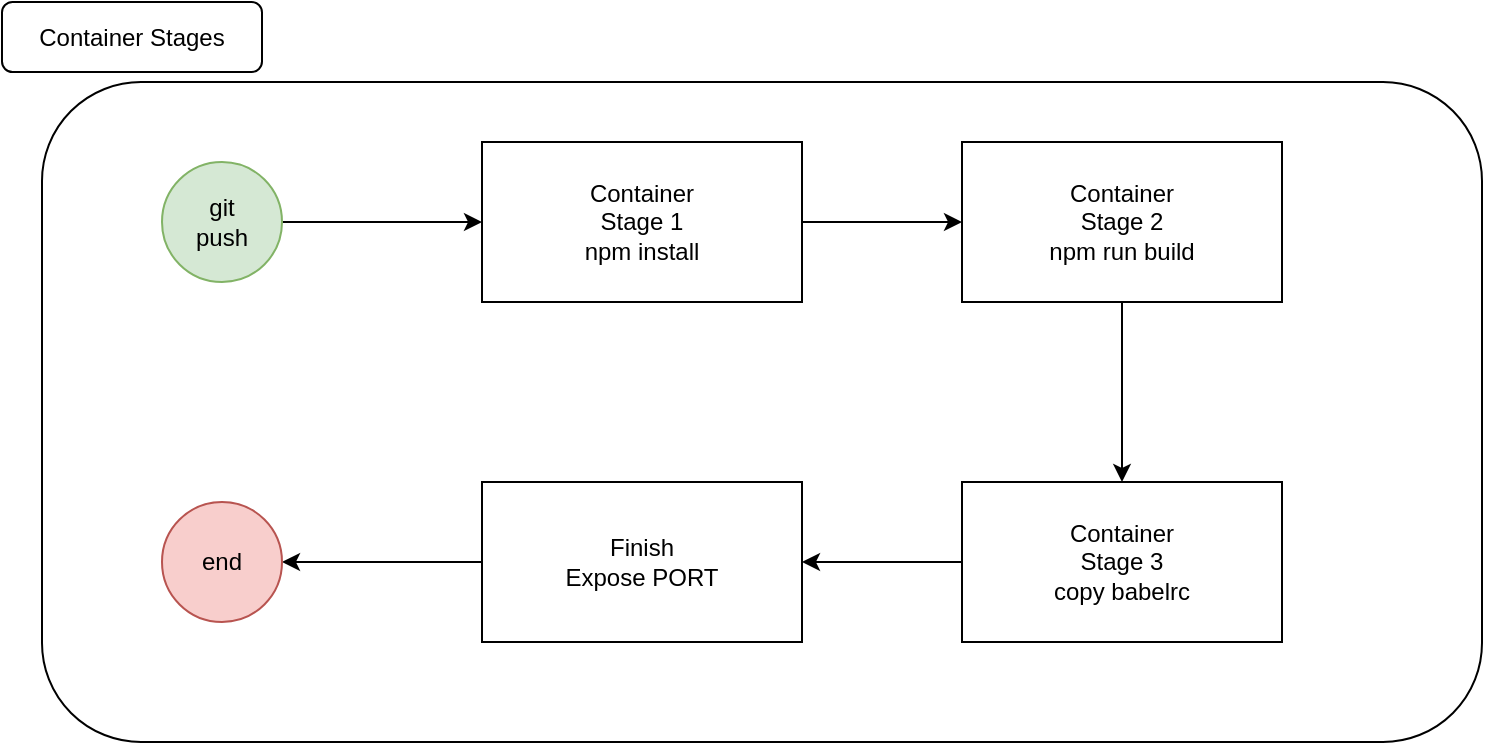<mxfile version="20.3.2" type="device"><diagram id="gGfW0oeGdKrw4i5rL3P3" name="Image Build"><mxGraphModel dx="939" dy="661" grid="1" gridSize="10" guides="1" tooltips="1" connect="1" arrows="1" fold="1" page="1" pageScale="1" pageWidth="827" pageHeight="1169" math="0" shadow="0"><root><mxCell id="0"/><mxCell id="1" parent="0"/><mxCell id="XP4AStPOrG52yGOQsadP-15" value="" style="rounded=1;whiteSpace=wrap;html=1;" parent="1" vertex="1"><mxGeometry x="40" y="10" width="130" height="35" as="geometry"/></mxCell><mxCell id="XP4AStPOrG52yGOQsadP-13" value="" style="rounded=1;whiteSpace=wrap;html=1;" parent="1" vertex="1"><mxGeometry x="60" y="50" width="720" height="330" as="geometry"/></mxCell><mxCell id="XP4AStPOrG52yGOQsadP-2" value="" style="edgeStyle=orthogonalEdgeStyle;rounded=0;orthogonalLoop=1;jettySize=auto;html=1;exitX=1;exitY=0.5;exitDx=0;exitDy=0;" parent="1" source="XP4AStPOrG52yGOQsadP-12" target="XP4AStPOrG52yGOQsadP-1" edge="1"><mxGeometry relative="1" as="geometry"><mxPoint x="200" y="120" as="sourcePoint"/></mxGeometry></mxCell><mxCell id="XP4AStPOrG52yGOQsadP-4" value="" style="edgeStyle=orthogonalEdgeStyle;rounded=0;orthogonalLoop=1;jettySize=auto;html=1;" parent="1" source="XP4AStPOrG52yGOQsadP-1" target="XP4AStPOrG52yGOQsadP-3" edge="1"><mxGeometry relative="1" as="geometry"/></mxCell><mxCell id="XP4AStPOrG52yGOQsadP-1" value="Container&lt;br&gt;Stage 1&lt;br&gt;npm install" style="rounded=0;whiteSpace=wrap;html=1;" parent="1" vertex="1"><mxGeometry x="280" y="80" width="160" height="80" as="geometry"/></mxCell><mxCell id="XP4AStPOrG52yGOQsadP-6" value="" style="edgeStyle=orthogonalEdgeStyle;rounded=0;orthogonalLoop=1;jettySize=auto;html=1;" parent="1" source="XP4AStPOrG52yGOQsadP-3" target="XP4AStPOrG52yGOQsadP-5" edge="1"><mxGeometry relative="1" as="geometry"/></mxCell><mxCell id="XP4AStPOrG52yGOQsadP-3" value="Container&lt;br&gt;Stage 2&lt;br&gt;npm run build" style="rounded=0;whiteSpace=wrap;html=1;" parent="1" vertex="1"><mxGeometry x="520" y="80" width="160" height="80" as="geometry"/></mxCell><mxCell id="XP4AStPOrG52yGOQsadP-8" value="" style="edgeStyle=orthogonalEdgeStyle;rounded=0;orthogonalLoop=1;jettySize=auto;html=1;" parent="1" source="XP4AStPOrG52yGOQsadP-5" target="XP4AStPOrG52yGOQsadP-7" edge="1"><mxGeometry relative="1" as="geometry"/></mxCell><mxCell id="XP4AStPOrG52yGOQsadP-5" value="Container&lt;br&gt;Stage 3&lt;br&gt;copy babelrc" style="rounded=0;whiteSpace=wrap;html=1;" parent="1" vertex="1"><mxGeometry x="520" y="250" width="160" height="80" as="geometry"/></mxCell><mxCell id="XP4AStPOrG52yGOQsadP-10" value="" style="edgeStyle=orthogonalEdgeStyle;rounded=0;orthogonalLoop=1;jettySize=auto;html=1;" parent="1" source="XP4AStPOrG52yGOQsadP-7" target="XP4AStPOrG52yGOQsadP-9" edge="1"><mxGeometry relative="1" as="geometry"/></mxCell><mxCell id="XP4AStPOrG52yGOQsadP-7" value="Finish&lt;br&gt;Expose PORT" style="rounded=0;whiteSpace=wrap;html=1;" parent="1" vertex="1"><mxGeometry x="280" y="250" width="160" height="80" as="geometry"/></mxCell><mxCell id="XP4AStPOrG52yGOQsadP-9" value="end" style="ellipse;whiteSpace=wrap;html=1;rounded=0;fillColor=#f8cecc;strokeColor=#b85450;" parent="1" vertex="1"><mxGeometry x="120" y="260" width="60" height="60" as="geometry"/></mxCell><mxCell id="XP4AStPOrG52yGOQsadP-12" value="git&lt;br&gt;push" style="ellipse;whiteSpace=wrap;html=1;rounded=0;fillColor=#d5e8d4;strokeColor=#82b366;" parent="1" vertex="1"><mxGeometry x="120" y="90" width="60" height="60" as="geometry"/></mxCell><mxCell id="XP4AStPOrG52yGOQsadP-14" value="Container Stages" style="text;html=1;strokeColor=none;fillColor=none;align=center;verticalAlign=middle;whiteSpace=wrap;rounded=0;" parent="1" vertex="1"><mxGeometry x="40" y="12.5" width="130" height="30" as="geometry"/></mxCell></root></mxGraphModel></diagram></mxfile>